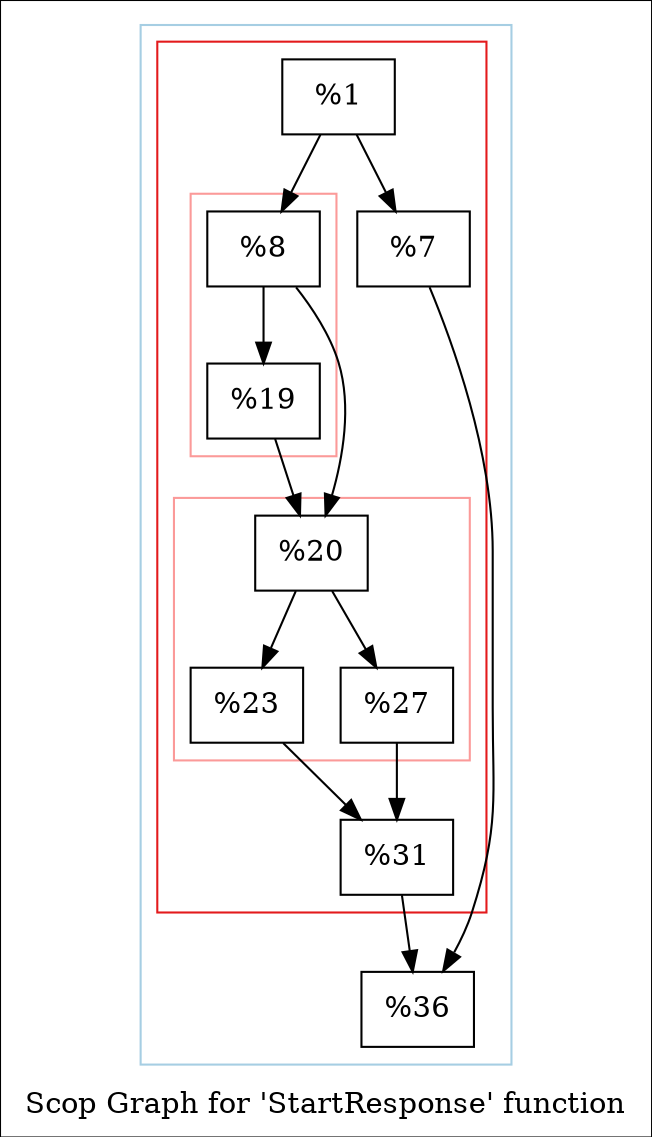 digraph "Scop Graph for 'StartResponse' function" {
	label="Scop Graph for 'StartResponse' function";

	Node0x1d86fc0 [shape=record,label="{%1}"];
	Node0x1d86fc0 -> Node0x1d9d200;
	Node0x1d86fc0 -> Node0x1d99b40;
	Node0x1d9d200 [shape=record,label="{%7}"];
	Node0x1d9d200 -> Node0x1d98b40;
	Node0x1d98b40 [shape=record,label="{%36}"];
	Node0x1d99b40 [shape=record,label="{%8}"];
	Node0x1d99b40 -> Node0x1d25a50;
	Node0x1d99b40 -> Node0x1d90170;
	Node0x1d25a50 [shape=record,label="{%19}"];
	Node0x1d25a50 -> Node0x1d90170;
	Node0x1d90170 [shape=record,label="{%20}"];
	Node0x1d90170 -> Node0x1d95940;
	Node0x1d90170 -> Node0x1da06a0;
	Node0x1d95940 [shape=record,label="{%23}"];
	Node0x1d95940 -> Node0x1d47cb0;
	Node0x1d47cb0 [shape=record,label="{%31}"];
	Node0x1d47cb0 -> Node0x1d98b40;
	Node0x1da06a0 [shape=record,label="{%27}"];
	Node0x1da06a0 -> Node0x1d47cb0;
	colorscheme = "paired12"
        subgraph cluster_0x1e05970 {
          label = "";
          style = solid;
          color = 1
          subgraph cluster_0x1e059f0 {
            label = "";
            style = solid;
            color = 6
            subgraph cluster_0x1e00410 {
              label = "";
              style = solid;
              color = 5
              Node0x1d99b40;
              Node0x1d25a50;
            }
            subgraph cluster_0x1e057f0 {
              label = "";
              style = solid;
              color = 5
              Node0x1d90170;
              Node0x1d95940;
              Node0x1da06a0;
            }
            Node0x1d86fc0;
            Node0x1d9d200;
            Node0x1d47cb0;
          }
          Node0x1d98b40;
        }
}
